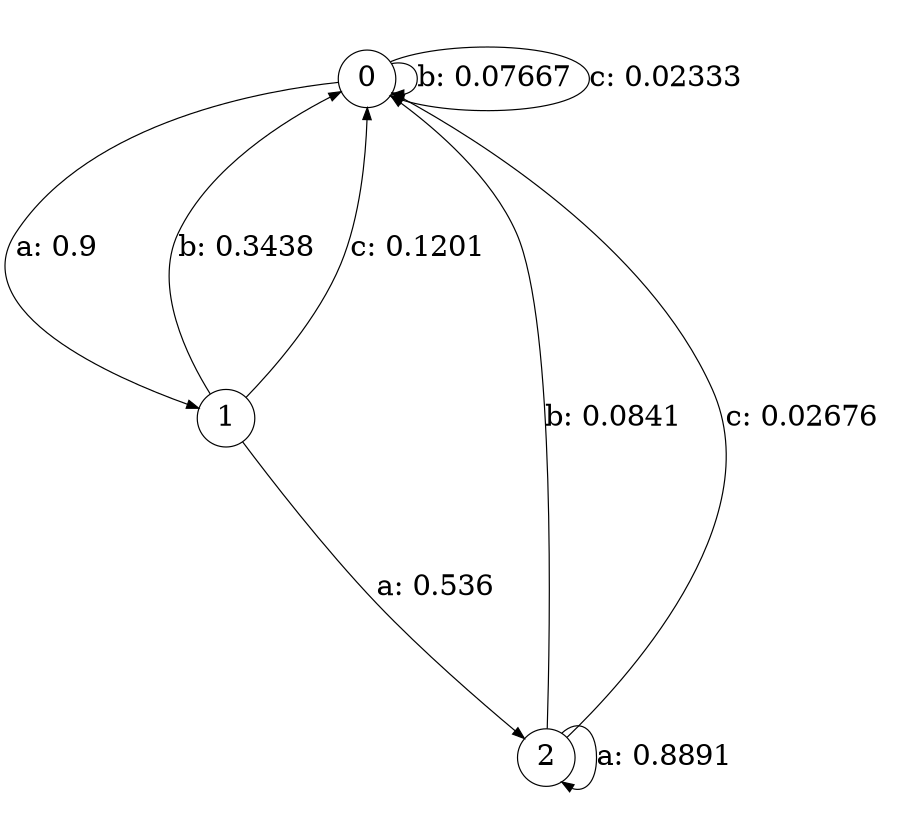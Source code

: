 digraph "d1-100nw-t0-cen-SML" {
size = "6,8.5";
ratio = "fill";
node [shape = circle];
node [fontsize = 24];
edge [fontsize = 24];
0 -> 1 [label = "a: 0.9      "];
0 -> 0 [label = "b: 0.07667  "];
0 -> 0 [label = "c: 0.02333  "];
1 -> 2 [label = "a: 0.536    "];
1 -> 0 [label = "b: 0.3438   "];
1 -> 0 [label = "c: 0.1201   "];
2 -> 2 [label = "a: 0.8891   "];
2 -> 0 [label = "b: 0.0841   "];
2 -> 0 [label = "c: 0.02676  "];
}